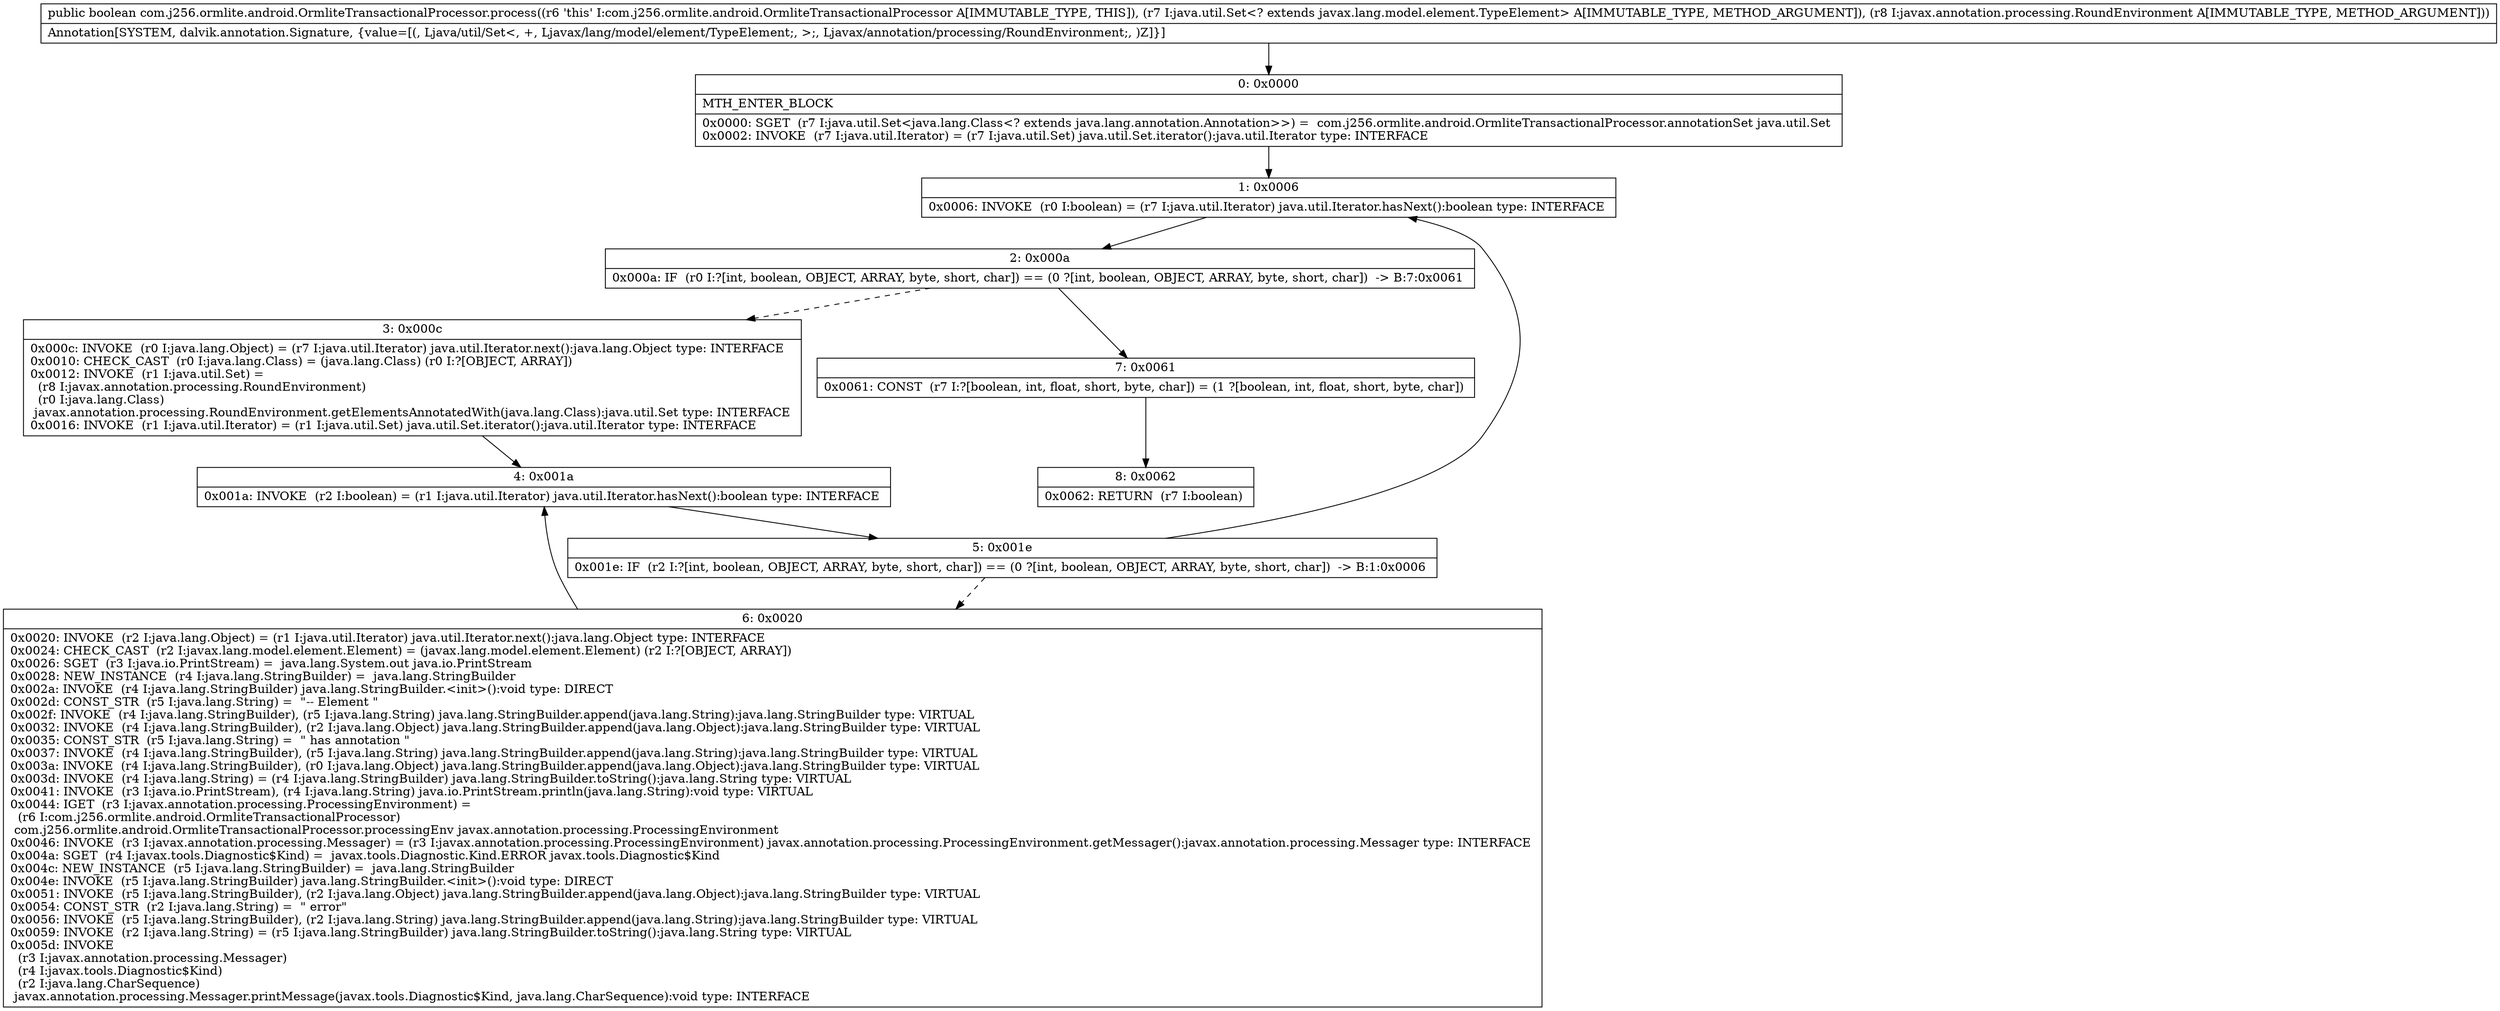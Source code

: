 digraph "CFG forcom.j256.ormlite.android.OrmliteTransactionalProcessor.process(Ljava\/util\/Set;Ljavax\/annotation\/processing\/RoundEnvironment;)Z" {
Node_0 [shape=record,label="{0\:\ 0x0000|MTH_ENTER_BLOCK\l|0x0000: SGET  (r7 I:java.util.Set\<java.lang.Class\<? extends java.lang.annotation.Annotation\>\>) =  com.j256.ormlite.android.OrmliteTransactionalProcessor.annotationSet java.util.Set \l0x0002: INVOKE  (r7 I:java.util.Iterator) = (r7 I:java.util.Set) java.util.Set.iterator():java.util.Iterator type: INTERFACE \l}"];
Node_1 [shape=record,label="{1\:\ 0x0006|0x0006: INVOKE  (r0 I:boolean) = (r7 I:java.util.Iterator) java.util.Iterator.hasNext():boolean type: INTERFACE \l}"];
Node_2 [shape=record,label="{2\:\ 0x000a|0x000a: IF  (r0 I:?[int, boolean, OBJECT, ARRAY, byte, short, char]) == (0 ?[int, boolean, OBJECT, ARRAY, byte, short, char])  \-\> B:7:0x0061 \l}"];
Node_3 [shape=record,label="{3\:\ 0x000c|0x000c: INVOKE  (r0 I:java.lang.Object) = (r7 I:java.util.Iterator) java.util.Iterator.next():java.lang.Object type: INTERFACE \l0x0010: CHECK_CAST  (r0 I:java.lang.Class) = (java.lang.Class) (r0 I:?[OBJECT, ARRAY]) \l0x0012: INVOKE  (r1 I:java.util.Set) = \l  (r8 I:javax.annotation.processing.RoundEnvironment)\l  (r0 I:java.lang.Class)\l javax.annotation.processing.RoundEnvironment.getElementsAnnotatedWith(java.lang.Class):java.util.Set type: INTERFACE \l0x0016: INVOKE  (r1 I:java.util.Iterator) = (r1 I:java.util.Set) java.util.Set.iterator():java.util.Iterator type: INTERFACE \l}"];
Node_4 [shape=record,label="{4\:\ 0x001a|0x001a: INVOKE  (r2 I:boolean) = (r1 I:java.util.Iterator) java.util.Iterator.hasNext():boolean type: INTERFACE \l}"];
Node_5 [shape=record,label="{5\:\ 0x001e|0x001e: IF  (r2 I:?[int, boolean, OBJECT, ARRAY, byte, short, char]) == (0 ?[int, boolean, OBJECT, ARRAY, byte, short, char])  \-\> B:1:0x0006 \l}"];
Node_6 [shape=record,label="{6\:\ 0x0020|0x0020: INVOKE  (r2 I:java.lang.Object) = (r1 I:java.util.Iterator) java.util.Iterator.next():java.lang.Object type: INTERFACE \l0x0024: CHECK_CAST  (r2 I:javax.lang.model.element.Element) = (javax.lang.model.element.Element) (r2 I:?[OBJECT, ARRAY]) \l0x0026: SGET  (r3 I:java.io.PrintStream) =  java.lang.System.out java.io.PrintStream \l0x0028: NEW_INSTANCE  (r4 I:java.lang.StringBuilder) =  java.lang.StringBuilder \l0x002a: INVOKE  (r4 I:java.lang.StringBuilder) java.lang.StringBuilder.\<init\>():void type: DIRECT \l0x002d: CONST_STR  (r5 I:java.lang.String) =  \"\-\- Element \" \l0x002f: INVOKE  (r4 I:java.lang.StringBuilder), (r5 I:java.lang.String) java.lang.StringBuilder.append(java.lang.String):java.lang.StringBuilder type: VIRTUAL \l0x0032: INVOKE  (r4 I:java.lang.StringBuilder), (r2 I:java.lang.Object) java.lang.StringBuilder.append(java.lang.Object):java.lang.StringBuilder type: VIRTUAL \l0x0035: CONST_STR  (r5 I:java.lang.String) =  \" has annotation \" \l0x0037: INVOKE  (r4 I:java.lang.StringBuilder), (r5 I:java.lang.String) java.lang.StringBuilder.append(java.lang.String):java.lang.StringBuilder type: VIRTUAL \l0x003a: INVOKE  (r4 I:java.lang.StringBuilder), (r0 I:java.lang.Object) java.lang.StringBuilder.append(java.lang.Object):java.lang.StringBuilder type: VIRTUAL \l0x003d: INVOKE  (r4 I:java.lang.String) = (r4 I:java.lang.StringBuilder) java.lang.StringBuilder.toString():java.lang.String type: VIRTUAL \l0x0041: INVOKE  (r3 I:java.io.PrintStream), (r4 I:java.lang.String) java.io.PrintStream.println(java.lang.String):void type: VIRTUAL \l0x0044: IGET  (r3 I:javax.annotation.processing.ProcessingEnvironment) = \l  (r6 I:com.j256.ormlite.android.OrmliteTransactionalProcessor)\l com.j256.ormlite.android.OrmliteTransactionalProcessor.processingEnv javax.annotation.processing.ProcessingEnvironment \l0x0046: INVOKE  (r3 I:javax.annotation.processing.Messager) = (r3 I:javax.annotation.processing.ProcessingEnvironment) javax.annotation.processing.ProcessingEnvironment.getMessager():javax.annotation.processing.Messager type: INTERFACE \l0x004a: SGET  (r4 I:javax.tools.Diagnostic$Kind) =  javax.tools.Diagnostic.Kind.ERROR javax.tools.Diagnostic$Kind \l0x004c: NEW_INSTANCE  (r5 I:java.lang.StringBuilder) =  java.lang.StringBuilder \l0x004e: INVOKE  (r5 I:java.lang.StringBuilder) java.lang.StringBuilder.\<init\>():void type: DIRECT \l0x0051: INVOKE  (r5 I:java.lang.StringBuilder), (r2 I:java.lang.Object) java.lang.StringBuilder.append(java.lang.Object):java.lang.StringBuilder type: VIRTUAL \l0x0054: CONST_STR  (r2 I:java.lang.String) =  \" error\" \l0x0056: INVOKE  (r5 I:java.lang.StringBuilder), (r2 I:java.lang.String) java.lang.StringBuilder.append(java.lang.String):java.lang.StringBuilder type: VIRTUAL \l0x0059: INVOKE  (r2 I:java.lang.String) = (r5 I:java.lang.StringBuilder) java.lang.StringBuilder.toString():java.lang.String type: VIRTUAL \l0x005d: INVOKE  \l  (r3 I:javax.annotation.processing.Messager)\l  (r4 I:javax.tools.Diagnostic$Kind)\l  (r2 I:java.lang.CharSequence)\l javax.annotation.processing.Messager.printMessage(javax.tools.Diagnostic$Kind, java.lang.CharSequence):void type: INTERFACE \l}"];
Node_7 [shape=record,label="{7\:\ 0x0061|0x0061: CONST  (r7 I:?[boolean, int, float, short, byte, char]) = (1 ?[boolean, int, float, short, byte, char]) \l}"];
Node_8 [shape=record,label="{8\:\ 0x0062|0x0062: RETURN  (r7 I:boolean) \l}"];
MethodNode[shape=record,label="{public boolean com.j256.ormlite.android.OrmliteTransactionalProcessor.process((r6 'this' I:com.j256.ormlite.android.OrmliteTransactionalProcessor A[IMMUTABLE_TYPE, THIS]), (r7 I:java.util.Set\<? extends javax.lang.model.element.TypeElement\> A[IMMUTABLE_TYPE, METHOD_ARGUMENT]), (r8 I:javax.annotation.processing.RoundEnvironment A[IMMUTABLE_TYPE, METHOD_ARGUMENT]))  | Annotation[SYSTEM, dalvik.annotation.Signature, \{value=[(, Ljava\/util\/Set\<, +, Ljavax\/lang\/model\/element\/TypeElement;, \>;, Ljavax\/annotation\/processing\/RoundEnvironment;, )Z]\}]\l}"];
MethodNode -> Node_0;
Node_0 -> Node_1;
Node_1 -> Node_2;
Node_2 -> Node_3[style=dashed];
Node_2 -> Node_7;
Node_3 -> Node_4;
Node_4 -> Node_5;
Node_5 -> Node_1;
Node_5 -> Node_6[style=dashed];
Node_6 -> Node_4;
Node_7 -> Node_8;
}

